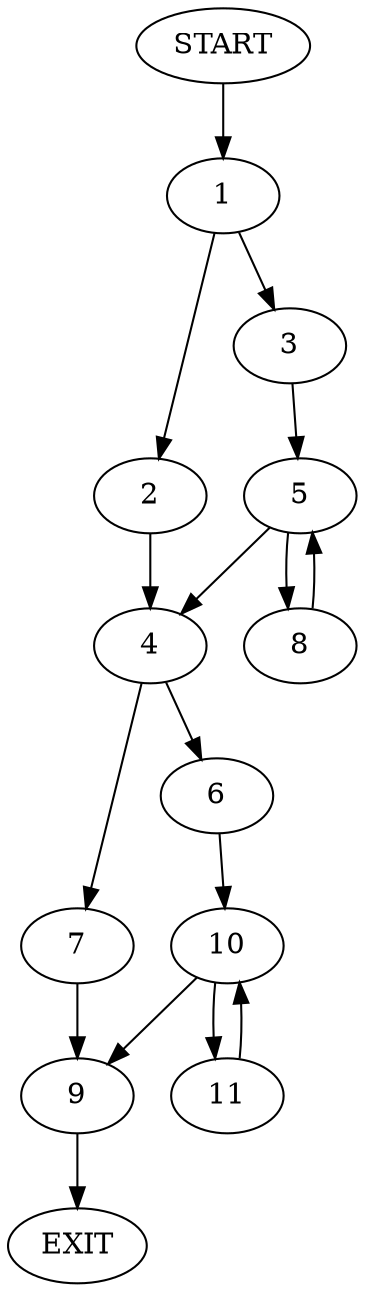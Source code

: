 digraph {
0 [label="START"]
12 [label="EXIT"]
0 -> 1
1 -> 2
1 -> 3
2 -> 4
3 -> 5
4 -> 6
4 -> 7
5 -> 8
5 -> 4
8 -> 5
7 -> 9
6 -> 10
9 -> 12
10 -> 9
10 -> 11
11 -> 10
}
